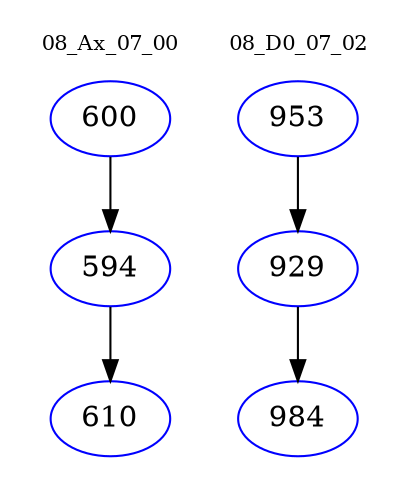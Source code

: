 digraph{
subgraph cluster_0 {
color = white
label = "08_Ax_07_00";
fontsize=10;
T0_600 [label="600", color="blue"]
T0_600 -> T0_594 [color="black"]
T0_594 [label="594", color="blue"]
T0_594 -> T0_610 [color="black"]
T0_610 [label="610", color="blue"]
}
subgraph cluster_1 {
color = white
label = "08_D0_07_02";
fontsize=10;
T1_953 [label="953", color="blue"]
T1_953 -> T1_929 [color="black"]
T1_929 [label="929", color="blue"]
T1_929 -> T1_984 [color="black"]
T1_984 [label="984", color="blue"]
}
}
